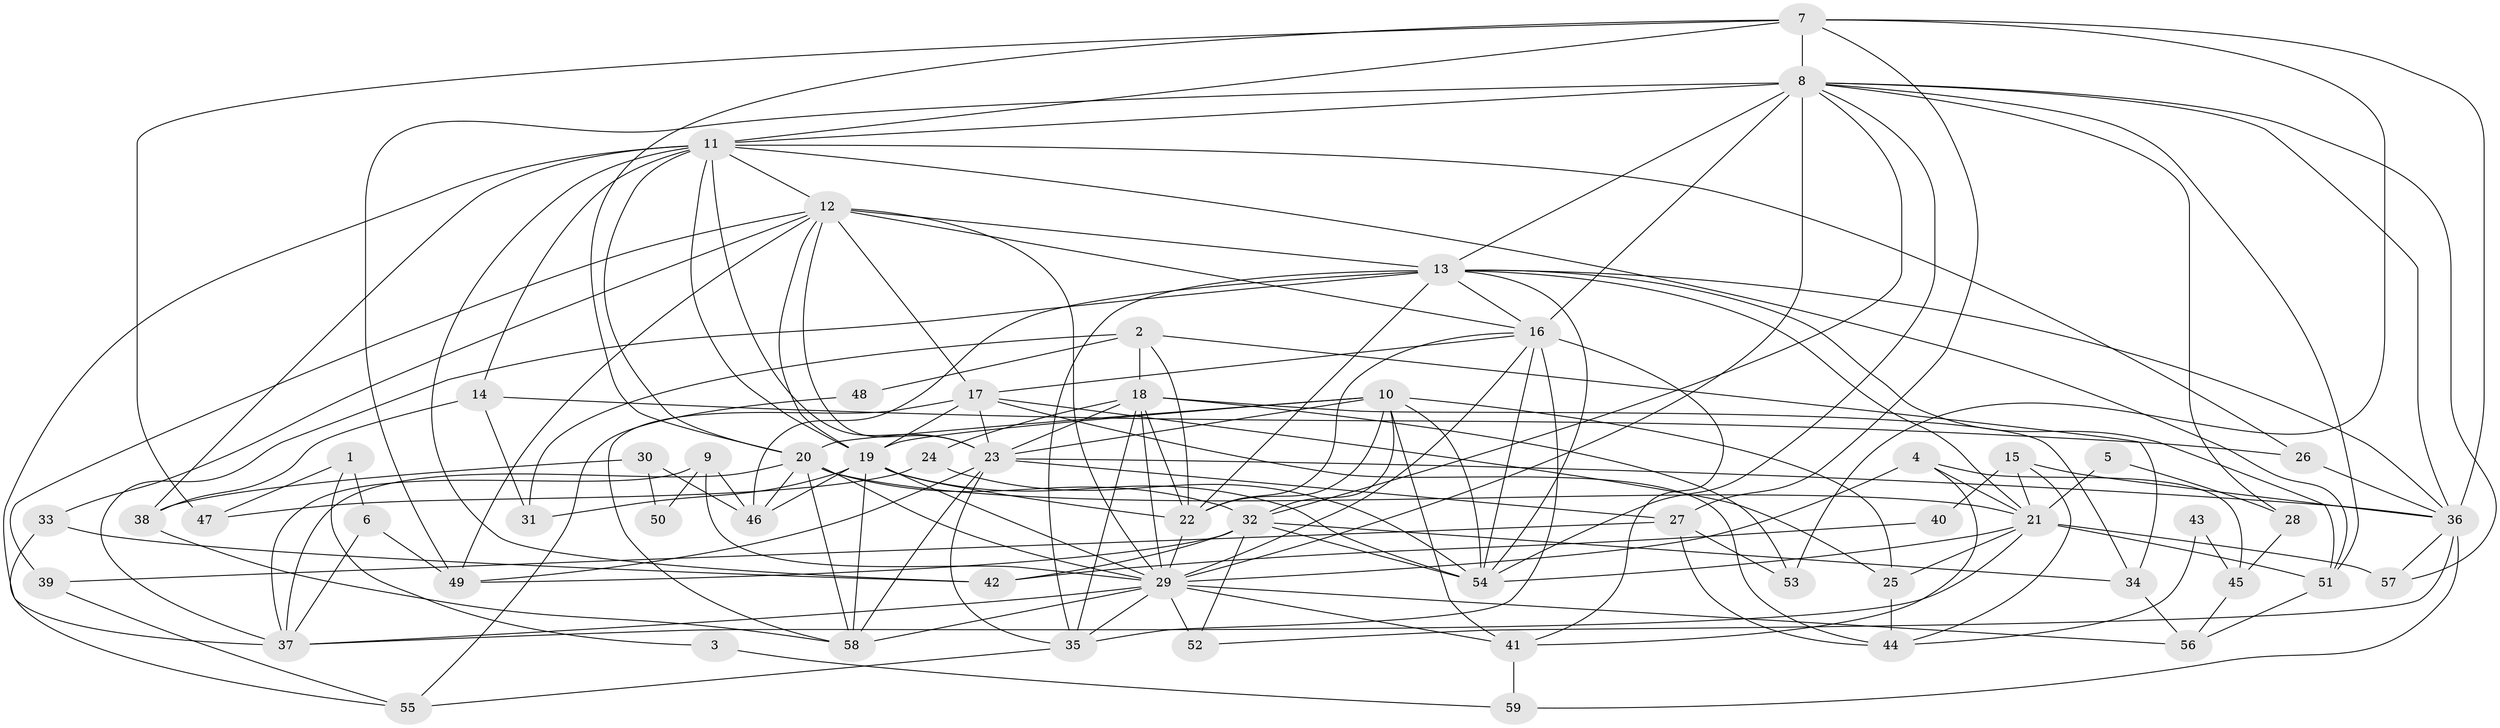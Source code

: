 // original degree distribution, {3: 0.2796610169491525, 5: 0.19491525423728814, 2: 0.11016949152542373, 4: 0.288135593220339, 6: 0.0847457627118644, 7: 0.03389830508474576, 8: 0.00847457627118644}
// Generated by graph-tools (version 1.1) at 2025/36/03/09/25 02:36:26]
// undirected, 59 vertices, 161 edges
graph export_dot {
graph [start="1"]
  node [color=gray90,style=filled];
  1;
  2;
  3;
  4;
  5;
  6;
  7;
  8;
  9;
  10;
  11;
  12;
  13;
  14;
  15;
  16;
  17;
  18;
  19;
  20;
  21;
  22;
  23;
  24;
  25;
  26;
  27;
  28;
  29;
  30;
  31;
  32;
  33;
  34;
  35;
  36;
  37;
  38;
  39;
  40;
  41;
  42;
  43;
  44;
  45;
  46;
  47;
  48;
  49;
  50;
  51;
  52;
  53;
  54;
  55;
  56;
  57;
  58;
  59;
  1 -- 3 [weight=1.0];
  1 -- 6 [weight=1.0];
  1 -- 47 [weight=1.0];
  2 -- 18 [weight=1.0];
  2 -- 22 [weight=1.0];
  2 -- 31 [weight=1.0];
  2 -- 34 [weight=1.0];
  2 -- 48 [weight=1.0];
  3 -- 59 [weight=1.0];
  4 -- 21 [weight=1.0];
  4 -- 29 [weight=1.0];
  4 -- 41 [weight=1.0];
  4 -- 45 [weight=1.0];
  5 -- 21 [weight=1.0];
  5 -- 28 [weight=1.0];
  6 -- 37 [weight=1.0];
  6 -- 49 [weight=1.0];
  7 -- 8 [weight=1.0];
  7 -- 11 [weight=1.0];
  7 -- 20 [weight=1.0];
  7 -- 27 [weight=1.0];
  7 -- 36 [weight=1.0];
  7 -- 47 [weight=1.0];
  7 -- 53 [weight=1.0];
  8 -- 11 [weight=1.0];
  8 -- 13 [weight=1.0];
  8 -- 16 [weight=2.0];
  8 -- 28 [weight=1.0];
  8 -- 29 [weight=1.0];
  8 -- 32 [weight=1.0];
  8 -- 36 [weight=1.0];
  8 -- 49 [weight=2.0];
  8 -- 51 [weight=1.0];
  8 -- 54 [weight=1.0];
  8 -- 57 [weight=1.0];
  9 -- 29 [weight=1.0];
  9 -- 37 [weight=1.0];
  9 -- 46 [weight=1.0];
  9 -- 50 [weight=1.0];
  10 -- 19 [weight=2.0];
  10 -- 20 [weight=1.0];
  10 -- 22 [weight=1.0];
  10 -- 23 [weight=4.0];
  10 -- 25 [weight=1.0];
  10 -- 32 [weight=1.0];
  10 -- 41 [weight=1.0];
  10 -- 54 [weight=1.0];
  11 -- 12 [weight=1.0];
  11 -- 14 [weight=1.0];
  11 -- 19 [weight=1.0];
  11 -- 20 [weight=1.0];
  11 -- 23 [weight=1.0];
  11 -- 26 [weight=2.0];
  11 -- 37 [weight=1.0];
  11 -- 38 [weight=1.0];
  11 -- 42 [weight=1.0];
  11 -- 51 [weight=1.0];
  12 -- 13 [weight=2.0];
  12 -- 16 [weight=1.0];
  12 -- 17 [weight=1.0];
  12 -- 19 [weight=1.0];
  12 -- 23 [weight=1.0];
  12 -- 29 [weight=2.0];
  12 -- 33 [weight=1.0];
  12 -- 39 [weight=1.0];
  12 -- 49 [weight=1.0];
  13 -- 16 [weight=1.0];
  13 -- 21 [weight=1.0];
  13 -- 22 [weight=1.0];
  13 -- 35 [weight=1.0];
  13 -- 36 [weight=1.0];
  13 -- 37 [weight=1.0];
  13 -- 46 [weight=1.0];
  13 -- 51 [weight=1.0];
  13 -- 54 [weight=1.0];
  14 -- 26 [weight=1.0];
  14 -- 31 [weight=1.0];
  14 -- 38 [weight=1.0];
  15 -- 21 [weight=1.0];
  15 -- 36 [weight=1.0];
  15 -- 40 [weight=1.0];
  15 -- 44 [weight=1.0];
  16 -- 17 [weight=1.0];
  16 -- 22 [weight=1.0];
  16 -- 29 [weight=1.0];
  16 -- 35 [weight=1.0];
  16 -- 41 [weight=1.0];
  16 -- 54 [weight=1.0];
  17 -- 19 [weight=1.0];
  17 -- 23 [weight=1.0];
  17 -- 25 [weight=1.0];
  17 -- 44 [weight=1.0];
  17 -- 58 [weight=2.0];
  18 -- 22 [weight=1.0];
  18 -- 23 [weight=1.0];
  18 -- 24 [weight=1.0];
  18 -- 29 [weight=2.0];
  18 -- 34 [weight=1.0];
  18 -- 35 [weight=2.0];
  18 -- 53 [weight=1.0];
  19 -- 22 [weight=1.0];
  19 -- 29 [weight=1.0];
  19 -- 31 [weight=1.0];
  19 -- 46 [weight=1.0];
  19 -- 54 [weight=1.0];
  19 -- 58 [weight=2.0];
  20 -- 21 [weight=1.0];
  20 -- 29 [weight=1.0];
  20 -- 32 [weight=1.0];
  20 -- 37 [weight=1.0];
  20 -- 46 [weight=1.0];
  20 -- 58 [weight=1.0];
  21 -- 25 [weight=1.0];
  21 -- 37 [weight=1.0];
  21 -- 51 [weight=1.0];
  21 -- 54 [weight=1.0];
  21 -- 57 [weight=1.0];
  22 -- 29 [weight=3.0];
  23 -- 27 [weight=1.0];
  23 -- 35 [weight=1.0];
  23 -- 36 [weight=1.0];
  23 -- 49 [weight=1.0];
  23 -- 58 [weight=1.0];
  24 -- 47 [weight=1.0];
  24 -- 54 [weight=1.0];
  25 -- 44 [weight=1.0];
  26 -- 36 [weight=1.0];
  27 -- 39 [weight=1.0];
  27 -- 44 [weight=1.0];
  27 -- 53 [weight=1.0];
  28 -- 45 [weight=1.0];
  29 -- 35 [weight=1.0];
  29 -- 37 [weight=1.0];
  29 -- 41 [weight=1.0];
  29 -- 52 [weight=2.0];
  29 -- 56 [weight=1.0];
  29 -- 58 [weight=1.0];
  30 -- 38 [weight=1.0];
  30 -- 46 [weight=1.0];
  30 -- 50 [weight=1.0];
  32 -- 34 [weight=1.0];
  32 -- 42 [weight=1.0];
  32 -- 49 [weight=1.0];
  32 -- 52 [weight=1.0];
  32 -- 54 [weight=1.0];
  33 -- 42 [weight=1.0];
  33 -- 55 [weight=1.0];
  34 -- 56 [weight=1.0];
  35 -- 55 [weight=1.0];
  36 -- 52 [weight=1.0];
  36 -- 57 [weight=1.0];
  36 -- 59 [weight=1.0];
  38 -- 58 [weight=1.0];
  39 -- 55 [weight=1.0];
  40 -- 42 [weight=1.0];
  41 -- 59 [weight=1.0];
  43 -- 44 [weight=1.0];
  43 -- 45 [weight=1.0];
  45 -- 56 [weight=1.0];
  48 -- 55 [weight=1.0];
  51 -- 56 [weight=1.0];
}
